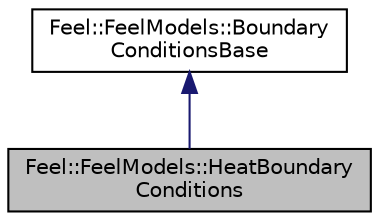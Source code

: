 digraph "Feel::FeelModels::HeatBoundaryConditions"
{
 // LATEX_PDF_SIZE
  edge [fontname="Helvetica",fontsize="10",labelfontname="Helvetica",labelfontsize="10"];
  node [fontname="Helvetica",fontsize="10",shape=record];
  Node1 [label="Feel::FeelModels::HeatBoundary\lConditions",height=0.2,width=0.4,color="black", fillcolor="grey75", style="filled", fontcolor="black",tooltip=" "];
  Node2 -> Node1 [dir="back",color="midnightblue",fontsize="10",style="solid",fontname="Helvetica"];
  Node2 [label="Feel::FeelModels::Boundary\lConditionsBase",height=0.2,width=0.4,color="black", fillcolor="white", style="filled",URL="$classFeel_1_1FeelModels_1_1BoundaryConditionsBase.html",tooltip=" "];
}
